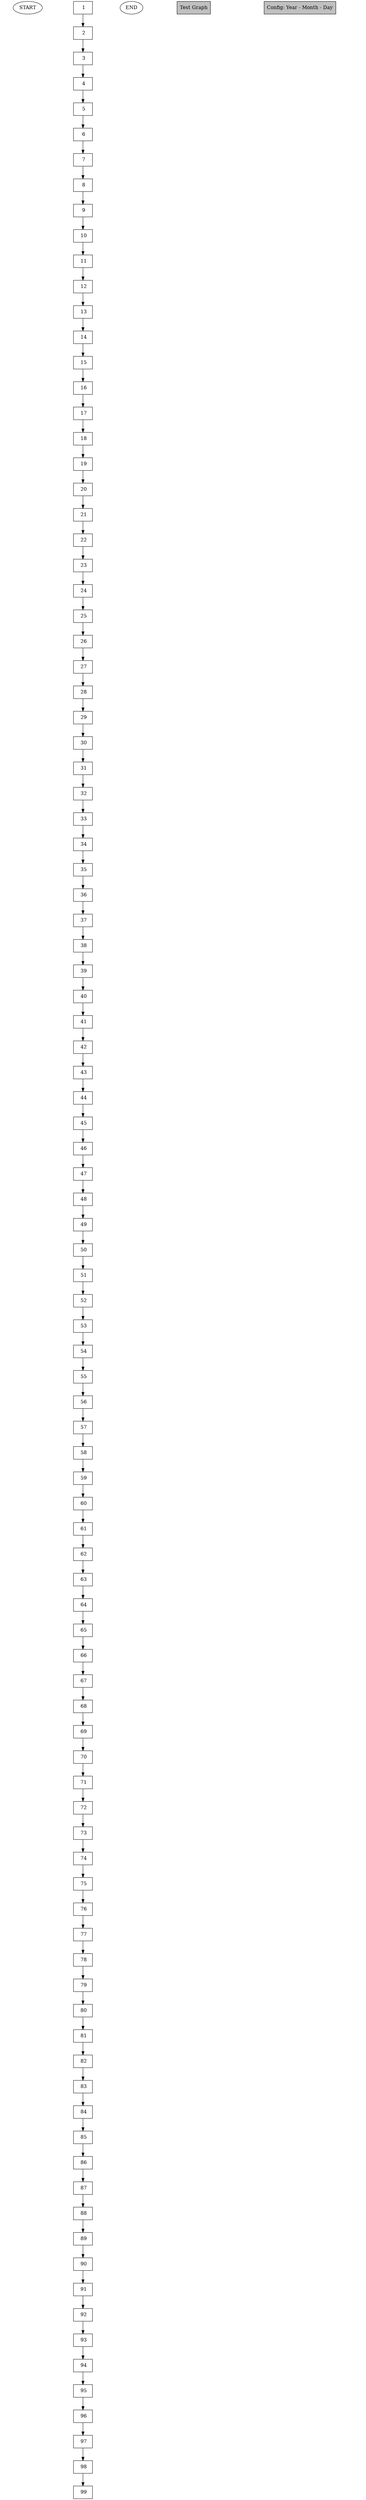 digraph {

// Graph Attributes
graph[page="8,11" ratio=auto fontsize=12 ]

// Nodes
0[shape="oval"label="START"]
1[shape="box"label=" 1"]
2[shape="box"label=" 2"]
3[shape="box"label=" 3"]
4[shape="box"label=" 4"]
5[shape="box"label=" 5"]
6[shape="box"label=" 6"]
7[shape="box"label=" 7"]
8[shape="box"label=" 8"]
9[shape="box"label=" 9"]
10[shape="box"label=" 10"]
11[shape="box"label=" 11"]
12[shape="box"label=" 12"]
13[shape="box"label=" 13"]
14[shape="box"label=" 14"]
15[shape="box"label=" 15"]
9999[shape="oval"label="END"]
16[shape="box"label=" 16"]
17[shape="box"label=" 17"]
18[shape="box"label=" 18"]
19[shape="box"label=" 19"]
20[shape="box"label=" 20"]
21[shape="box"label=" 21"]
22[shape="box"label=" 22"]
23[shape="box"label=" 23"]
24[shape="box"label=" 24"]
25[shape="box"label=" 25"]
26[shape="box"label=" 26"]
27[shape="box"label=" 27"]
28[shape="box"label=" 28"]
29[shape="box"label=" 29"]
30[shape="box"label=" 30"]
31[shape="box"label=" 31"]
32[shape="box"label=" 32"]
33[shape="box"label=" 33"]
34[shape="box"label=" 34"]
35[shape="box"label=" 35"]
36[shape="box"label=" 36"]
37[shape="box"label=" 37"]
38[shape="box"label=" 38"]
39[shape="box"label=" 39"]
40[shape="box"label=" 40"]
41[shape="box"label=" 41"]
42[shape="box"label=" 42"]
43[shape="box"label=" 43"]
44[shape="box"label=" 44"]
45[shape="box"label=" 45"]
46[shape="box"label=" 46"]
47[shape="box"label=" 47"]
48[shape="box"label=" 48"]
49[shape="box"label=" 49"]
50[shape="box"label=" 50"]
51[shape="box"label=" 51"]
52[shape="box"label=" 52"]
53[shape="box"label=" 53"]
54[shape="box"label=" 54"]
55[shape="box"label=" 55"]
56[shape="box"label=" 56"]
57[shape="box"label=" 57"]
58[shape="box"label=" 58"]
59[shape="box"label=" 59"]
60[shape="box"label=" 60"]
61[shape="box"label=" 61"]
62[shape="box"label=" 62"]
63[shape="box"label=" 63"]
64[shape="box"label=" 64"]
65[shape="box"label=" 65"]
66[shape="box"label=" 66"]
67[shape="box"label=" 67"]
68[shape="box"label=" 68"]
69[shape="box"label=" 69"]
70[shape="box"label=" 70"]
71[shape="box"label=" 71"]
72[shape="box"label=" 72"]
73[shape="box"label=" 73"]
74[shape="box"label=" 74"]
75[shape="box"label=" 75"]
76[shape="box"label=" 76"]
77[shape="box"label=" 77"]
78[shape="box"label=" 78"]
79[shape="box"label=" 79"]
80[shape="box"label=" 80"]
81[shape="box"label=" 81"]
82[shape="box"label=" 82"]
83[shape="box"label=" 83"]
84[shape="box"label=" 84"]
85[shape="box"label=" 85"]
86[shape="box"label=" 86"]
87[shape="box"label=" 87"]
88[shape="box"label=" 88"]
89[shape="box"label=" 89"]
90[shape="box"label=" 90"]
91[shape="box"label=" 91"]
92[shape="box"label=" 92"]
93[shape="box"label=" 93"]
94[shape="box"label=" 94"]
95[shape="box"label=" 95"]
96[shape="box"label=" 96"]
97[shape="box"label=" 97"]
98[shape="box"label=" 98"]
99[shape="box"label=" 99"]
99999[shape="box"label="Test Graph"style="filled"fillcolor="grey"]
99998[shape="box"label="Config: Year - Month - Day"style="filled"fillcolor="grey"]

// Edges
1 -> 2
2 -> 3
3 -> 4
4 -> 5
5 -> 6
6 -> 7
7 -> 8
8 -> 9
9 -> 10
10 -> 11
11 -> 12
12 -> 13
13 -> 14
14 -> 15
15 -> 16
16 -> 17
17 -> 18
18 -> 19
19 -> 20
20 -> 21
21 -> 22
22 -> 23
23 -> 24
24 -> 25
25 -> 26
26 -> 27
27 -> 28
28 -> 29
29 -> 30
30 -> 31
31 -> 32
32 -> 33
33 -> 34
34 -> 35
35 -> 36
36 -> 37
37 -> 38
38 -> 39
39 -> 40
40 -> 41
41 -> 42
42 -> 43
43 -> 44
44 -> 45
45 -> 46
46 -> 47
47 -> 48
48 -> 49
49 -> 50
50 -> 51
51 -> 52
52 -> 53
53 -> 54
54 -> 55
55 -> 56
56 -> 57
57 -> 58
58 -> 59
59 -> 60
60 -> 61
61 -> 62
62 -> 63
63 -> 64
64 -> 65
65 -> 66
66 -> 67
67 -> 68
68 -> 69
69 -> 70
70 -> 71
71 -> 72
72 -> 73
73 -> 74
74 -> 75
75 -> 76
76 -> 77
77 -> 78
78 -> 79
79 -> 80
80 -> 81
81 -> 82
82 -> 83
83 -> 84
84 -> 85
85 -> 86
86 -> 87
87 -> 88
88 -> 89
89 -> 90
90 -> 91
91 -> 92
92 -> 93
93 -> 94
94 -> 95
95 -> 96
96 -> 97
97 -> 98
98 -> 99
}
